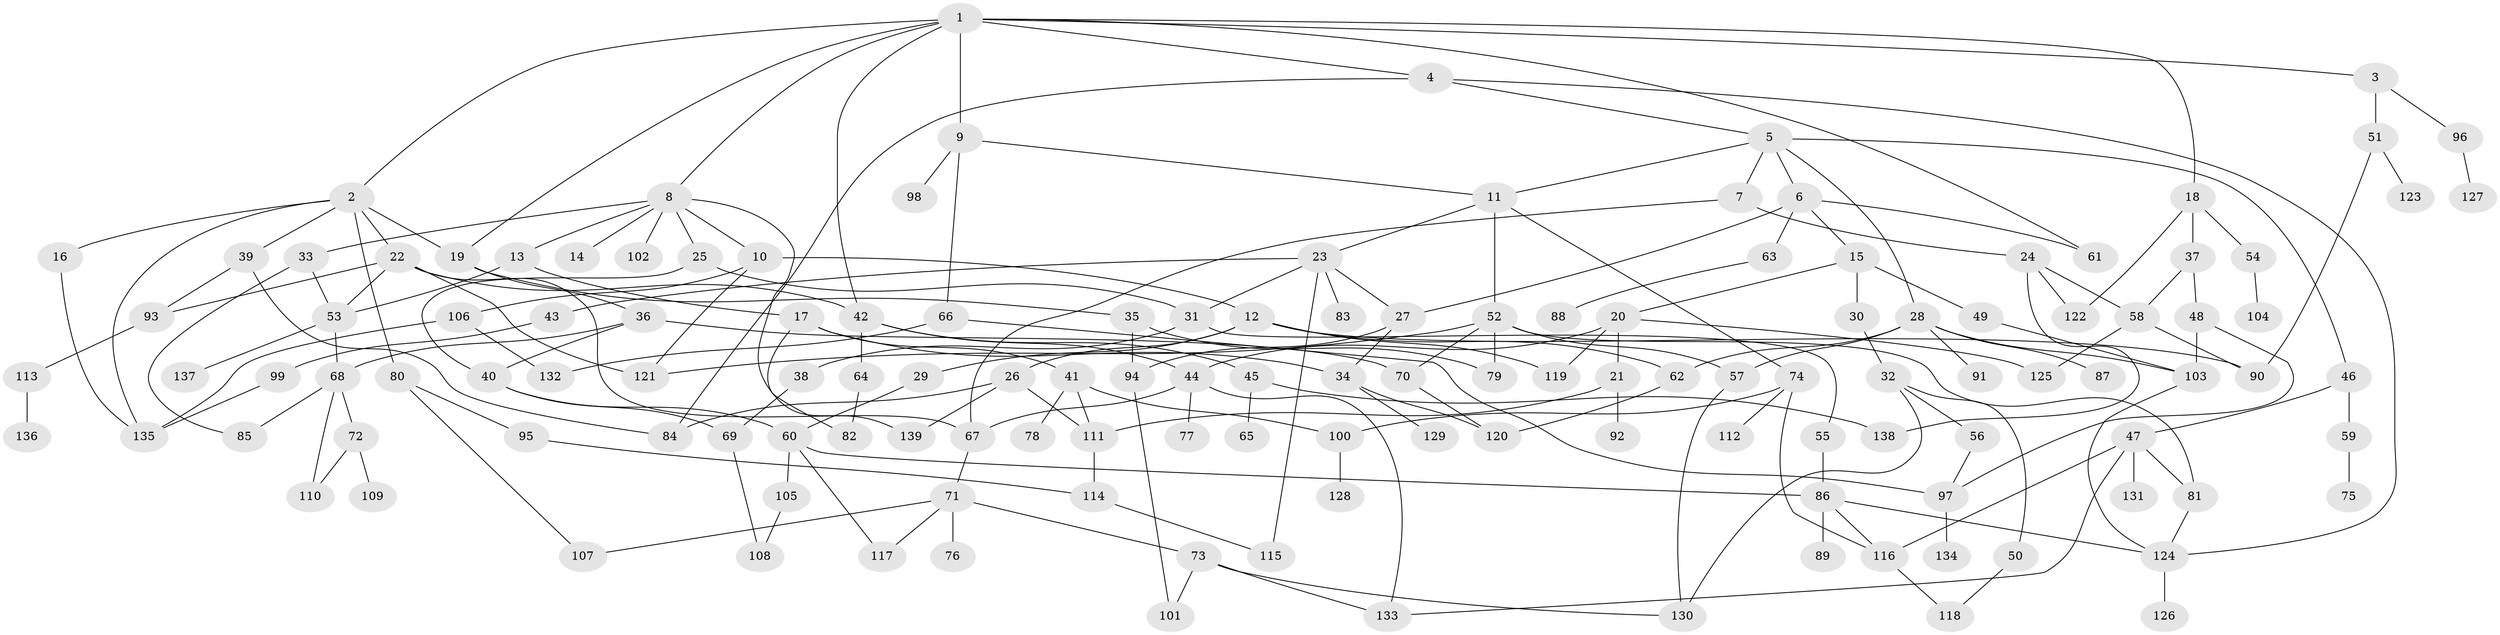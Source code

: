 // coarse degree distribution, {15: 0.010526315789473684, 6: 0.09473684210526316, 3: 0.15789473684210525, 8: 0.021052631578947368, 5: 0.12631578947368421, 7: 0.021052631578947368, 4: 0.15789473684210525, 1: 0.23157894736842105, 2: 0.17894736842105263}
// Generated by graph-tools (version 1.1) at 2025/41/03/06/25 10:41:27]
// undirected, 139 vertices, 206 edges
graph export_dot {
graph [start="1"]
  node [color=gray90,style=filled];
  1;
  2;
  3;
  4;
  5;
  6;
  7;
  8;
  9;
  10;
  11;
  12;
  13;
  14;
  15;
  16;
  17;
  18;
  19;
  20;
  21;
  22;
  23;
  24;
  25;
  26;
  27;
  28;
  29;
  30;
  31;
  32;
  33;
  34;
  35;
  36;
  37;
  38;
  39;
  40;
  41;
  42;
  43;
  44;
  45;
  46;
  47;
  48;
  49;
  50;
  51;
  52;
  53;
  54;
  55;
  56;
  57;
  58;
  59;
  60;
  61;
  62;
  63;
  64;
  65;
  66;
  67;
  68;
  69;
  70;
  71;
  72;
  73;
  74;
  75;
  76;
  77;
  78;
  79;
  80;
  81;
  82;
  83;
  84;
  85;
  86;
  87;
  88;
  89;
  90;
  91;
  92;
  93;
  94;
  95;
  96;
  97;
  98;
  99;
  100;
  101;
  102;
  103;
  104;
  105;
  106;
  107;
  108;
  109;
  110;
  111;
  112;
  113;
  114;
  115;
  116;
  117;
  118;
  119;
  120;
  121;
  122;
  123;
  124;
  125;
  126;
  127;
  128;
  129;
  130;
  131;
  132;
  133;
  134;
  135;
  136;
  137;
  138;
  139;
  1 -- 2;
  1 -- 3;
  1 -- 4;
  1 -- 8;
  1 -- 9;
  1 -- 18;
  1 -- 19;
  1 -- 61;
  1 -- 42;
  2 -- 16;
  2 -- 22;
  2 -- 39;
  2 -- 80;
  2 -- 135;
  2 -- 19;
  3 -- 51;
  3 -- 96;
  4 -- 5;
  4 -- 84;
  4 -- 124;
  5 -- 6;
  5 -- 7;
  5 -- 28;
  5 -- 46;
  5 -- 11;
  6 -- 15;
  6 -- 61;
  6 -- 63;
  6 -- 27;
  7 -- 24;
  7 -- 67;
  8 -- 10;
  8 -- 13;
  8 -- 14;
  8 -- 25;
  8 -- 33;
  8 -- 102;
  8 -- 139;
  9 -- 11;
  9 -- 66;
  9 -- 98;
  10 -- 12;
  10 -- 106;
  10 -- 121;
  11 -- 23;
  11 -- 52;
  11 -- 74;
  12 -- 26;
  12 -- 29;
  12 -- 62;
  12 -- 119;
  12 -- 90;
  13 -- 17;
  13 -- 53;
  15 -- 20;
  15 -- 30;
  15 -- 49;
  16 -- 135;
  17 -- 41;
  17 -- 82;
  17 -- 34;
  18 -- 37;
  18 -- 54;
  18 -- 122;
  19 -- 35;
  19 -- 36;
  20 -- 21;
  20 -- 44;
  20 -- 119;
  20 -- 125;
  21 -- 92;
  21 -- 111;
  22 -- 42;
  22 -- 53;
  22 -- 67;
  22 -- 121;
  22 -- 93;
  23 -- 27;
  23 -- 43;
  23 -- 83;
  23 -- 115;
  23 -- 31;
  24 -- 122;
  24 -- 138;
  24 -- 58;
  25 -- 31;
  25 -- 40;
  26 -- 111;
  26 -- 139;
  26 -- 84;
  27 -- 34;
  27 -- 94;
  28 -- 87;
  28 -- 91;
  28 -- 103;
  28 -- 57;
  28 -- 62;
  29 -- 60;
  30 -- 32;
  31 -- 38;
  31 -- 55;
  32 -- 50;
  32 -- 56;
  32 -- 130;
  33 -- 53;
  33 -- 85;
  34 -- 129;
  34 -- 120;
  35 -- 79;
  35 -- 94;
  36 -- 68;
  36 -- 70;
  36 -- 40;
  37 -- 48;
  37 -- 58;
  38 -- 69;
  39 -- 93;
  39 -- 84;
  40 -- 69;
  40 -- 60;
  41 -- 78;
  41 -- 100;
  41 -- 111;
  42 -- 45;
  42 -- 64;
  42 -- 44;
  43 -- 99;
  44 -- 77;
  44 -- 133;
  44 -- 67;
  45 -- 65;
  45 -- 138;
  46 -- 47;
  46 -- 59;
  47 -- 81;
  47 -- 131;
  47 -- 133;
  47 -- 116;
  48 -- 103;
  48 -- 97;
  49 -- 103;
  50 -- 118;
  51 -- 90;
  51 -- 123;
  52 -- 57;
  52 -- 81;
  52 -- 79;
  52 -- 70;
  52 -- 121;
  53 -- 137;
  53 -- 68;
  54 -- 104;
  55 -- 86;
  56 -- 97;
  57 -- 130;
  58 -- 90;
  58 -- 125;
  59 -- 75;
  60 -- 86;
  60 -- 105;
  60 -- 117;
  62 -- 120;
  63 -- 88;
  64 -- 82;
  66 -- 97;
  66 -- 132;
  67 -- 71;
  68 -- 72;
  68 -- 85;
  68 -- 110;
  69 -- 108;
  70 -- 120;
  71 -- 73;
  71 -- 76;
  71 -- 107;
  71 -- 117;
  72 -- 109;
  72 -- 110;
  73 -- 130;
  73 -- 101;
  73 -- 133;
  74 -- 112;
  74 -- 116;
  74 -- 100;
  80 -- 95;
  80 -- 107;
  81 -- 124;
  86 -- 89;
  86 -- 124;
  86 -- 116;
  93 -- 113;
  94 -- 101;
  95 -- 114;
  96 -- 127;
  97 -- 134;
  99 -- 135;
  100 -- 128;
  103 -- 124;
  105 -- 108;
  106 -- 132;
  106 -- 135;
  111 -- 114;
  113 -- 136;
  114 -- 115;
  116 -- 118;
  124 -- 126;
}
